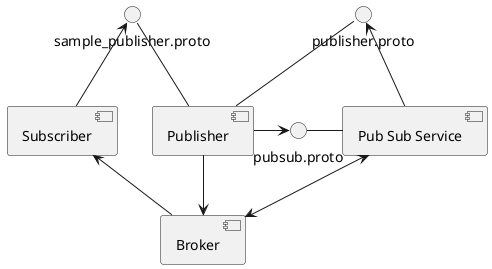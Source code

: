 @startuml pubsub component diagram
component "Publisher" as pub

pub -up- publisher.proto
pub -up- sample_publisher.proto
pub -> pubsub.proto

component "Pub Sub Service" as ps_service

ps_service -left- pubsub.proto
ps_service -up-> publisher.proto

component "Subscriber" as sub

sub -up-> sample_publisher.proto

[pub] -down-> [Broker]
[ps_service] <-down-> [Broker]
[sub] <-down- [Broker]

@enduml